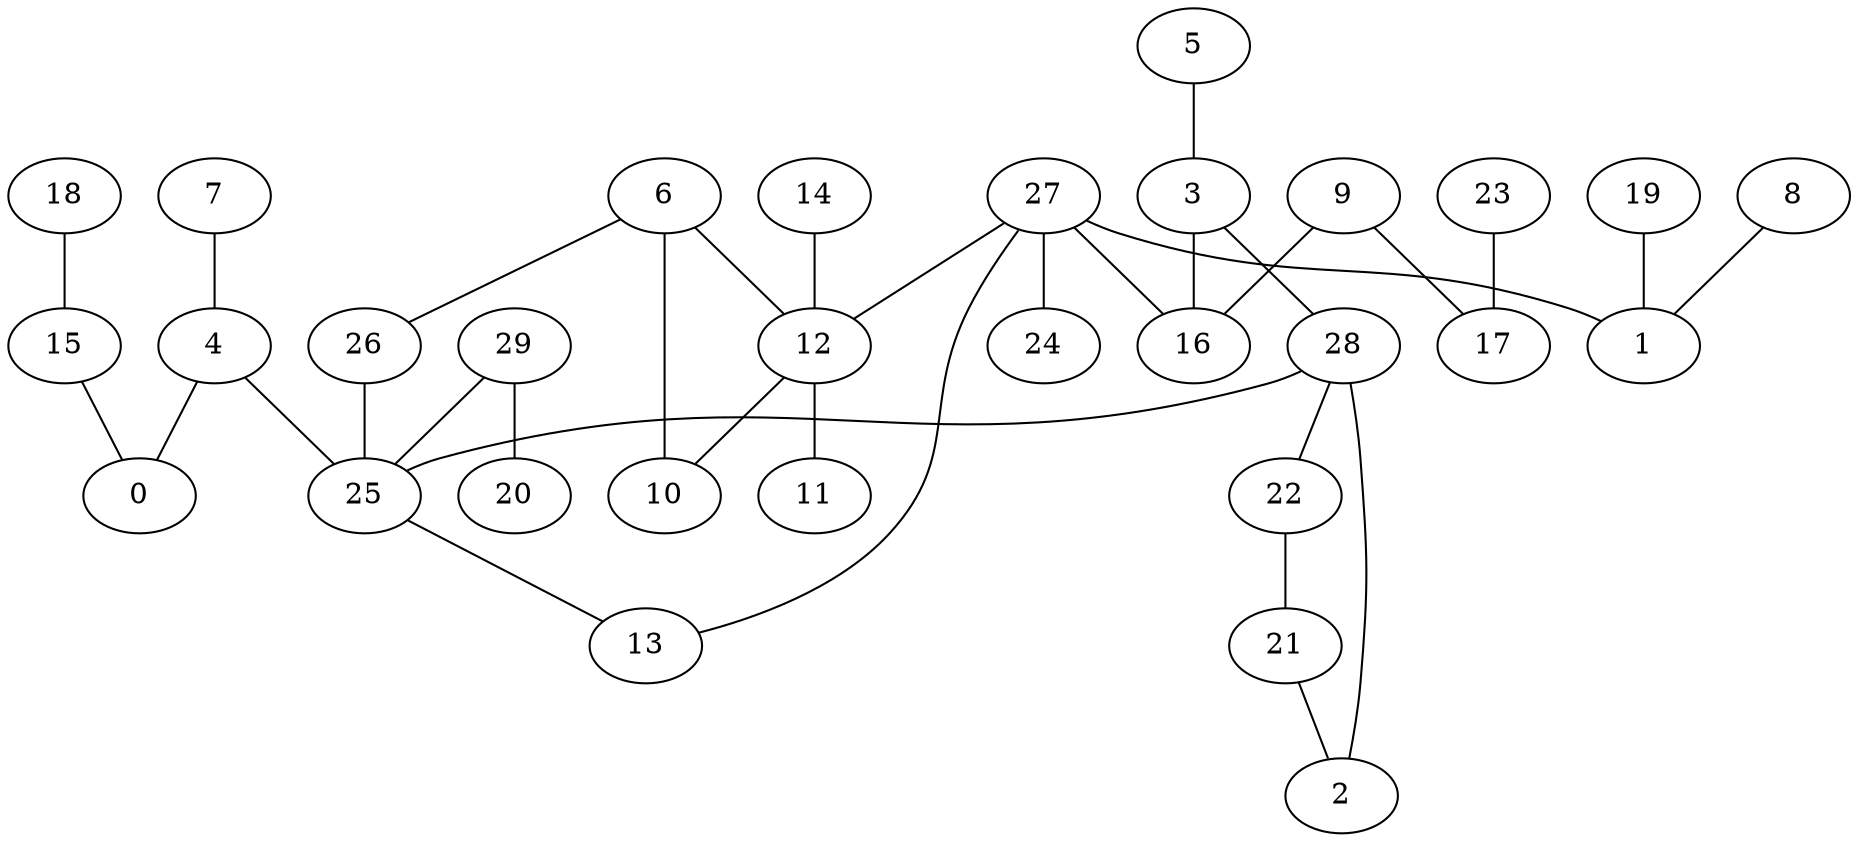 digraph GG_graph {

subgraph G_graph {
edge [color = black]
"18" -> "15" [dir = none]
"12" -> "10" [dir = none]
"12" -> "11" [dir = none]
"29" -> "20" [dir = none]
"29" -> "25" [dir = none]
"15" -> "0" [dir = none]
"9" -> "17" [dir = none]
"9" -> "16" [dir = none]
"22" -> "21" [dir = none]
"4" -> "0" [dir = none]
"4" -> "25" [dir = none]
"27" -> "24" [dir = none]
"27" -> "13" [dir = none]
"27" -> "1" [dir = none]
"27" -> "12" [dir = none]
"27" -> "16" [dir = none]
"28" -> "22" [dir = none]
"28" -> "2" [dir = none]
"28" -> "25" [dir = none]
"7" -> "4" [dir = none]
"19" -> "1" [dir = none]
"3" -> "16" [dir = none]
"3" -> "28" [dir = none]
"6" -> "12" [dir = none]
"14" -> "12" [dir = none]
"26" -> "25" [dir = none]
"5" -> "3" [dir = none]
"23" -> "17" [dir = none]
"8" -> "1" [dir = none]
"21" -> "2" [dir = none]
"6" -> "26" [dir = none]
"6" -> "10" [dir = none]
"25" -> "13" [dir = none]
}

}
